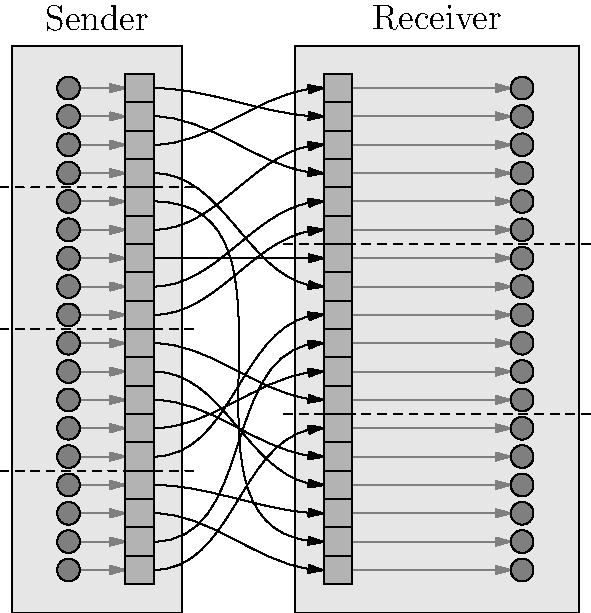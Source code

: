 unitsize(10mm);

real[] prm = {5, 8, 0, 2, 9, 7, 4, 3, 6, 12, 13, 11, 15, 1, 10, 17, 14, 16};

label(scale(1.5)*"Sender", (1.5, 10.5));
label(scale(1.5)*"Receiver", (7.5, 10.5));

filldraw(box((0,0), (3,10)), gray(0.9), black);

filldraw(box((5,0), (10,10)), gray(0.9), black);

// Sender arrows
for (real y=0.75; y<9.6; y+=0.5) {
  draw((1.0,y)--(2.0,y), gray(0.5), Arrow);
  draw((5.5,y)--(8.8,y), gray(0.5), Arrow);

  // Sender neurons
  filldraw(circle((1.0,y), 0.2), gray(0.5), black);

  // Reveiver neurons
  filldraw(circle((9.0,y), 0.2), gray(0.5), black);
}

// Sender data array
filldraw(box((2.0,0.5),(2.5,9.5)), gray(0.7), black);
for (real y=0.5; y<9.6; y+=0.5) {
  draw((2.0,y)--(2.5,y));
}

// Receiver data array
filldraw(box((5.5,0.5),(6,9.5)), gray(0.7), black);
for (real y=0.5; y<9.6; y+=0.5) {
  draw((5.5,y)--(6,y));
}

// Remapping arrows
for (int i=0; i<18; ++i)
  draw((2.5,0.75+i*0.5){right}..{right}(5.5,0.75+prm[i]*0.5), Arrow);

// Indicate processor borders
draw((-0.2,2.5)--(3.2,2.5), dashed);
draw((-0.2,5.0)--(3.2,5.0), dashed);
draw((-0.2,7.5)--(3.2,7.5), dashed);

draw((4.8,3.5)--(10.2,3.5), dashed);
draw((4.8,6.5)--(10.2,6.5), dashed);
